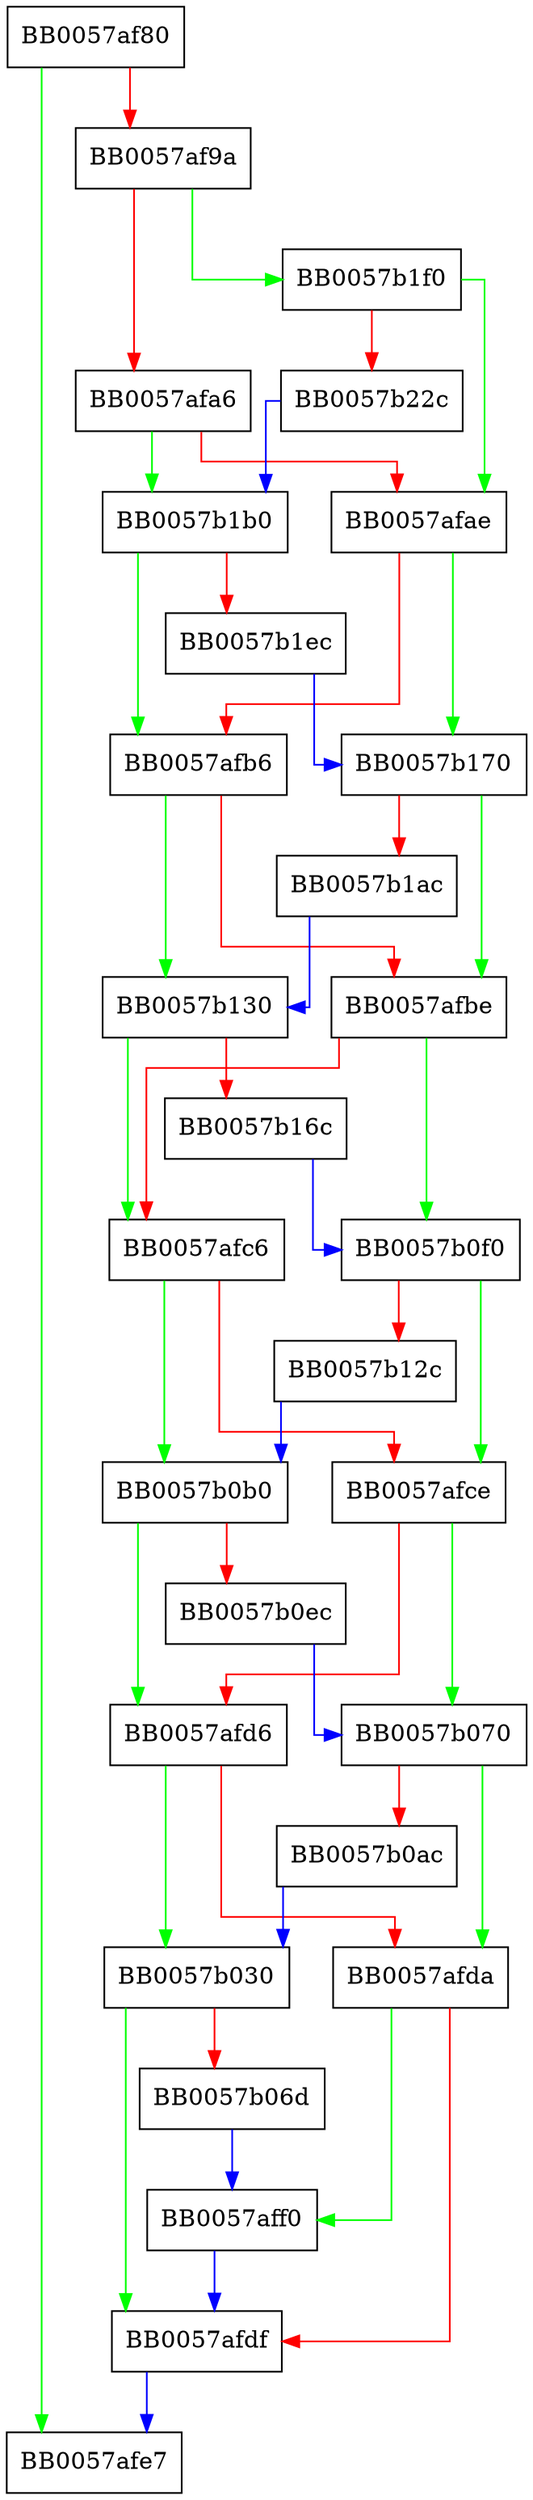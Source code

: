 digraph DH_check_ex {
  node [shape="box"];
  graph [splines=ortho];
  BB0057af80 -> BB0057afe7 [color="green"];
  BB0057af80 -> BB0057af9a [color="red"];
  BB0057af9a -> BB0057b1f0 [color="green"];
  BB0057af9a -> BB0057afa6 [color="red"];
  BB0057afa6 -> BB0057b1b0 [color="green"];
  BB0057afa6 -> BB0057afae [color="red"];
  BB0057afae -> BB0057b170 [color="green"];
  BB0057afae -> BB0057afb6 [color="red"];
  BB0057afb6 -> BB0057b130 [color="green"];
  BB0057afb6 -> BB0057afbe [color="red"];
  BB0057afbe -> BB0057b0f0 [color="green"];
  BB0057afbe -> BB0057afc6 [color="red"];
  BB0057afc6 -> BB0057b0b0 [color="green"];
  BB0057afc6 -> BB0057afce [color="red"];
  BB0057afce -> BB0057b070 [color="green"];
  BB0057afce -> BB0057afd6 [color="red"];
  BB0057afd6 -> BB0057b030 [color="green"];
  BB0057afd6 -> BB0057afda [color="red"];
  BB0057afda -> BB0057aff0 [color="green"];
  BB0057afda -> BB0057afdf [color="red"];
  BB0057afdf -> BB0057afe7 [color="blue"];
  BB0057aff0 -> BB0057afdf [color="blue"];
  BB0057b030 -> BB0057afdf [color="green"];
  BB0057b030 -> BB0057b06d [color="red"];
  BB0057b06d -> BB0057aff0 [color="blue"];
  BB0057b070 -> BB0057afda [color="green"];
  BB0057b070 -> BB0057b0ac [color="red"];
  BB0057b0ac -> BB0057b030 [color="blue"];
  BB0057b0b0 -> BB0057afd6 [color="green"];
  BB0057b0b0 -> BB0057b0ec [color="red"];
  BB0057b0ec -> BB0057b070 [color="blue"];
  BB0057b0f0 -> BB0057afce [color="green"];
  BB0057b0f0 -> BB0057b12c [color="red"];
  BB0057b12c -> BB0057b0b0 [color="blue"];
  BB0057b130 -> BB0057afc6 [color="green"];
  BB0057b130 -> BB0057b16c [color="red"];
  BB0057b16c -> BB0057b0f0 [color="blue"];
  BB0057b170 -> BB0057afbe [color="green"];
  BB0057b170 -> BB0057b1ac [color="red"];
  BB0057b1ac -> BB0057b130 [color="blue"];
  BB0057b1b0 -> BB0057afb6 [color="green"];
  BB0057b1b0 -> BB0057b1ec [color="red"];
  BB0057b1ec -> BB0057b170 [color="blue"];
  BB0057b1f0 -> BB0057afae [color="green"];
  BB0057b1f0 -> BB0057b22c [color="red"];
  BB0057b22c -> BB0057b1b0 [color="blue"];
}